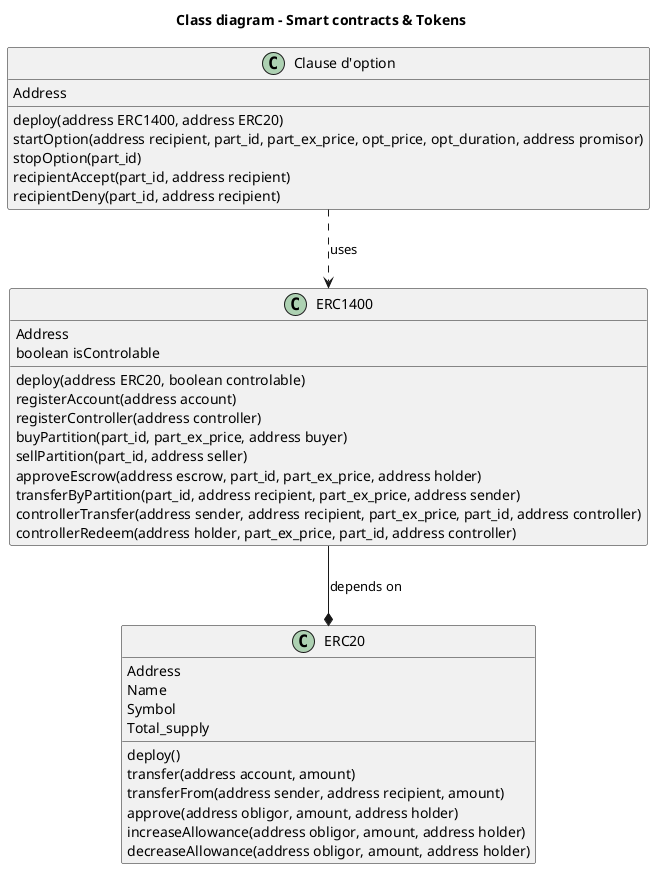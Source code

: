 @startuml

title "Class diagram - Smart contracts & Tokens"

class "Clause d'option" as co {
Address
deploy(address ERC1400, address ERC20)
startOption(address recipient, part_id, part_ex_price, opt_price, opt_duration, address promisor)
stopOption(part_id)
recipientAccept(part_id, address recipient)
recipientDeny(part_id, address recipient)
}

class ERC1400 {
Address
boolean isControlable
deploy(address ERC20, boolean controlable)
registerAccount(address account)
registerController(address controller)
buyPartition(part_id, part_ex_price, address buyer)
sellPartition(part_id, address seller)
approveEscrow(address escrow, part_id, part_ex_price, address holder)
transferByPartition(part_id, address recipient, part_ex_price, address sender)
controllerTransfer(address sender, address recipient, part_ex_price, part_id, address controller)
controllerRedeem(address holder, part_ex_price, part_id, address controller)
}

class ERC20 {
Address
Name
Symbol
Total_supply
deploy()
transfer(address account, amount)
transferFrom(address sender, address recipient, amount)
approve(address obligor, amount, address holder)
increaseAllowance(address obligor, amount, address holder)
decreaseAllowance(address obligor, amount, address holder)
}

co ..> ERC1400 : uses
ERC1400 --* ERC20 : depends on

@enduml
